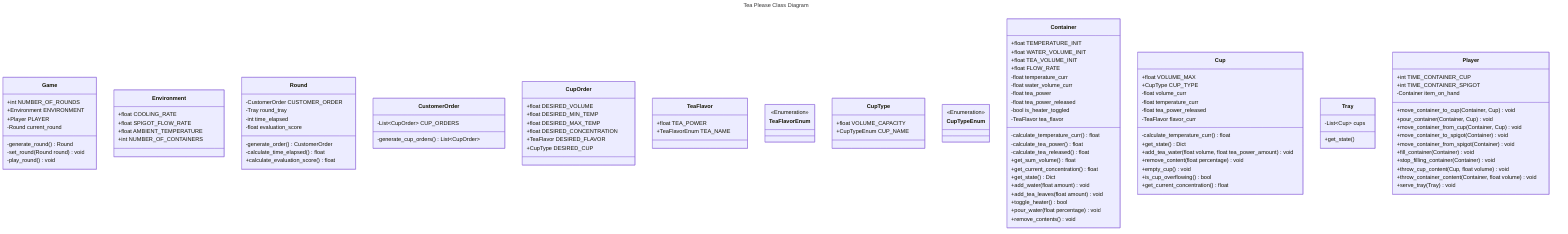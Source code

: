 ---
title: Tea Please Class Diagram
---
classDiagram
    class Game{
        +int NUMBER_OF_ROUNDS
        +Environment ENVIRONMENT
        +Player PLAYER
        -Round current_round
        -generate_round() Round
        -set_round(Round round) void
        %% uses current_round to play
        -play_round() void
    }
    class Environment{
        +float COOLING_RATE
        +float SPIGOT_FLOW_RATE
        +float AMBIENT_TEMPERATURE
        +int NUMBER_OF_CONTAINERS
    }
    class Round{
        -CustomerOrder CUSTOMER_ORDER
        -Tray round_tray
        -int time_elapsed
        -float evaluation_score
        %% to set the CUSTOMER_ORDER
        -generate_order() CustomerOrder
        -calculate_time_elapsed() float
        %% uses CUSTOMER_ORDER and round_tray to evaluate
        +calculate_evaluation_score() float
    }
    class CustomerOrder{
        -List~CupOrder~ CUP_ORDERS
        -generate_cup_orders() List~CupOrder~
    }
    class CupOrder{
        +float DESIRED_VOLUME
        +float DESIRED_MIN_TEMP
        +float DESIRED_MAX_TEMP
        +float DESIRED_CONCENTRATION
        +TeaFlavor DESIRED_FLAVOR
        +CupType DESIRED_CUP
    }
    class TeaFlavor{
        +float TEA_POWER
        +TeaFlavorEnum TEA_NAME
    }
    class TeaFlavorEnum{
        <<Enumeration>>
    }
    class CupType{
        +float VOLUME_CAPACITY
        +CupTypeEnum CUP_NAME
    }
    class CupTypeEnum{
        <<Enumeration>>
    }
    class Container{
        +float TEMPERATURE_INIT
        +float WATER_VOLUME_INIT
        +float TEA_VOLUME_INIT
        +float FLOW_RATE
        -float temperature_curr
        -float water_volume_curr
        -float tea_power
        -float tea_power_released
        -bool is_heater_toggled
        -TeaFlavor tea_flavor
        -calculate_temperature_curr() float
        -calculate_tea_power() float
        -calculate_tea_released() float
        +get_sum_volume() float
        +get_current_concentration() float
        %% generalized getter
        +get_state() Dict
        %% primitive functions
        +add_water(float amount) void
        +add_tea_leaves(float amount) void
        +toggle_heater() bool
        +pour_water(float percentage) void
        +remove_contents() void
    }
    class Cup{
        +float VOLUME_MAX
        +CupType CUP_TYPE
        -float volume_curr
        -float temperature_curr
        -float tea_power_released
        -TeaFlavor flavor_curr
        -calculate_temperature_curr() float
        %% generalized getter
        +get_state() Dict
        +add_tea_water(float volume, float tea_power_amount) void
        +remove_content(float percentage) void
        +empty_cup() void
        +is_cup_overflowing() bool
        +get_current_concentration() float
    }
    class Tray{
        -List~Cup~ cups
        +get_state()
    }
    class Player{
        +int TIME_CONTAINER_CUP
        +int TIME_CONTAINER_SPIGOT
        -Container item_on_hand
        +move_container_to_cup(Container, Cup) void
        +pour_container(Container, Cup) void
        +move_container_from_cup(Container, Cup) void
        +move_container_to_spigot(Container) void
        +move_container_from_spigot(Container) void
        +fill_container(Container) void
        +stop_filling_container(Container) void
        +throw_cup_content(Cup, float volume) void
        +throw_container_content(Container, float volume) void
        +serve_tray(Tray) void
    }